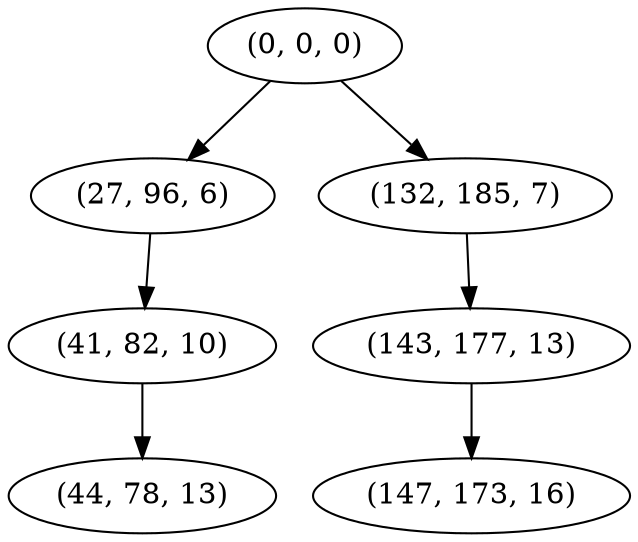 digraph tree {
    "(0, 0, 0)";
    "(27, 96, 6)";
    "(41, 82, 10)";
    "(44, 78, 13)";
    "(132, 185, 7)";
    "(143, 177, 13)";
    "(147, 173, 16)";
    "(0, 0, 0)" -> "(27, 96, 6)";
    "(0, 0, 0)" -> "(132, 185, 7)";
    "(27, 96, 6)" -> "(41, 82, 10)";
    "(41, 82, 10)" -> "(44, 78, 13)";
    "(132, 185, 7)" -> "(143, 177, 13)";
    "(143, 177, 13)" -> "(147, 173, 16)";
}
